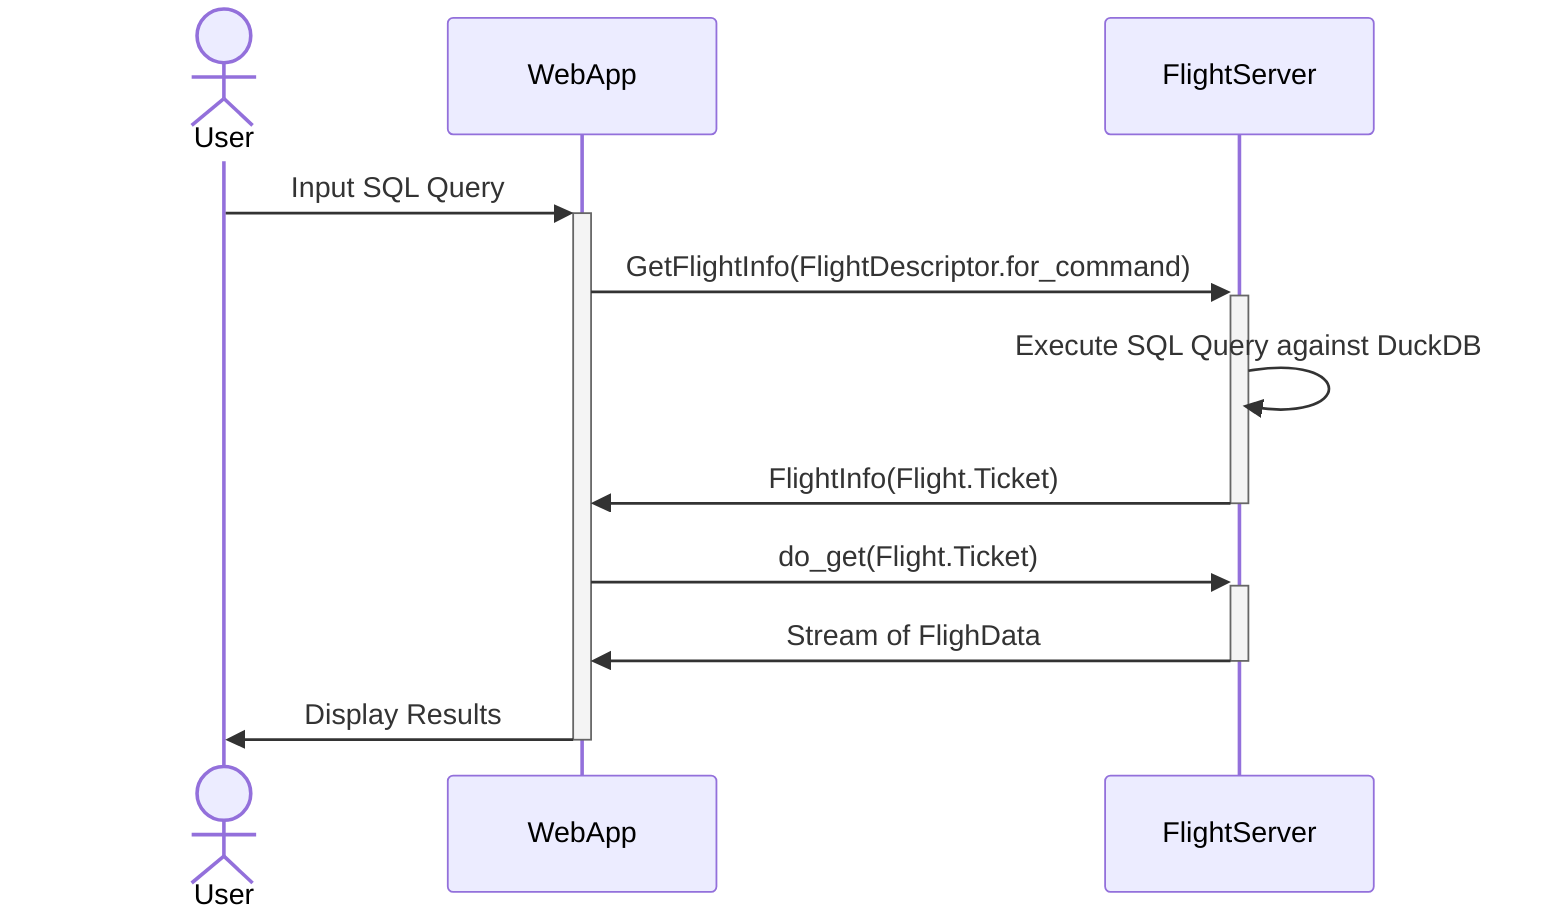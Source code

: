 sequenceDiagram
    Actor User
    Participant Client as WebApp
    Participant Server as FlightServer
    User->>+Client: Input SQL Query
    Client->>+Server: GetFlightInfo(FlightDescriptor.for_command)
    Server->>Server: Execute SQL Query against DuckDB
    Server->>-Client: FlightInfo(Flight.Ticket)
    Client->>+Server: do_get(Flight.Ticket)
    Server->>-Client: Stream of FlighData
    Client->>-User: Display Results